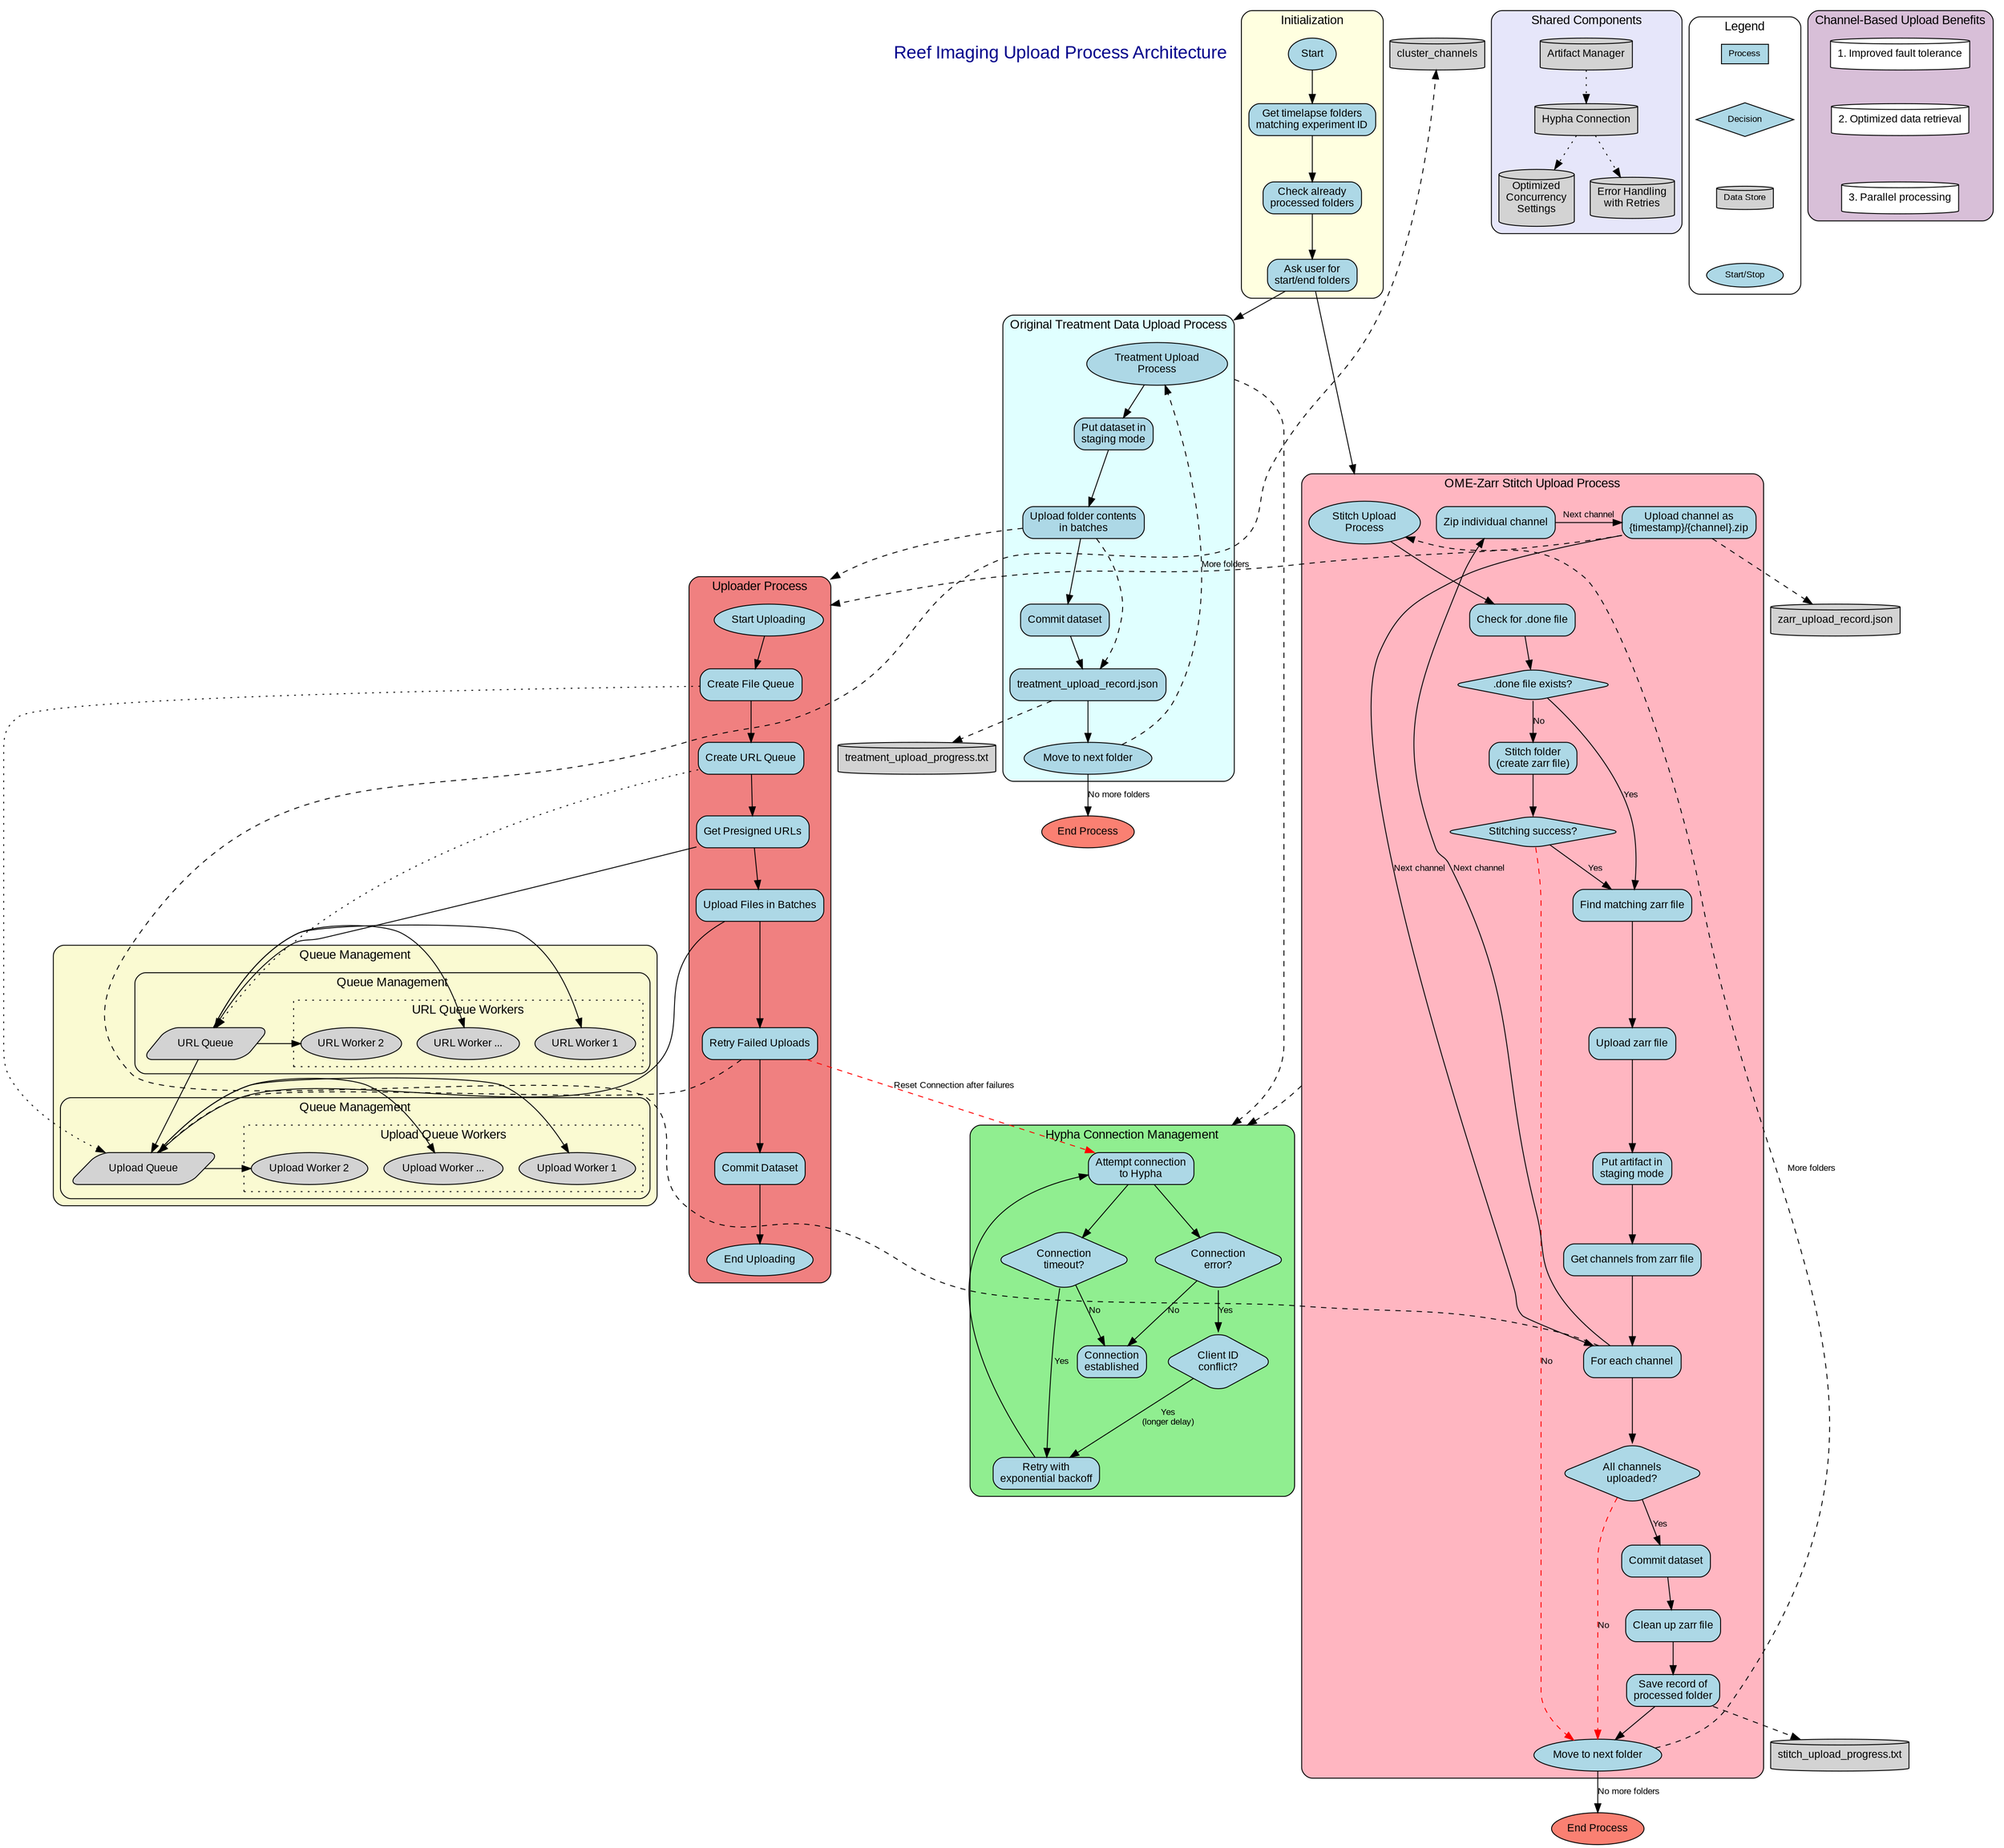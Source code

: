digraph ReefImagingUploadProcess {
    // Graph settings
    rankdir=TB;
    compound=true;
    fontname="Arial";
    fontsize=14;
    node [fontname="Arial", fontsize=12, shape=box, style="rounded,filled", fillcolor=lightblue];
    edge [fontname="Arial", fontsize=10];
    
    // Title
    title [label="Reef Imaging Upload Process Architecture", shape=none, fillcolor=white, fontsize=20, fontcolor=darkblue];
    
    // Subgraph for common initialization
    subgraph cluster_init {
        label="Initialization";
        style="rounded,filled";
        fillcolor=lightyellow;
        
        start [label="Start", shape=oval];
        get_folders [label="Get timelapse folders\nmatching experiment ID"];
        get_processed [label="Check already\nprocessed folders"];
        user_input [label="Ask user for\nstart/end folders"];
        
        start -> get_folders -> get_processed -> user_input;
    }
    
    // OME-Zarr Stitch Upload Process
    subgraph cluster_stitch {
        label="OME-Zarr Stitch Upload Process";
        style="rounded,filled";
        fillcolor=lightpink;
        
        stitch_start [label="Stitch Upload\nProcess", shape=oval];
        check_done [label="Check for .done file"];
        done_exists [label=".done file exists?", shape=diamond];
        stitch_folder [label="Stitch folder\n(create zarr file)"];
        stitch_success [label="Stitching success?", shape=diamond];
        find_zarr [label="Find matching zarr file"];
        upload_zarr [label="Upload zarr file"];
        staging_zarr [label="Put artifact in\nstaging mode"];
        
        // New nodes for channel-based upload
        get_channels [label="Get channels from zarr file"];
        channel_loop [label="For each channel"];
        zip_channel [label="Zip individual channel"];
        upload_channel [label="Upload channel as\n{timestamp}/{channel}.zip"];
        channel_success [label="All channels\nuploaded?", shape=diamond];
        
        commit_zarr [label="Commit dataset"];
        cleanup_zarr [label="Clean up zarr file"];
        stitch_record [label="Save record of\nprocessed folder"];
        stitch_next [label="Move to next folder", shape=oval];
        
        stitch_start -> check_done -> done_exists;
        done_exists -> find_zarr [label="Yes"];
        done_exists -> stitch_folder [label="No"];
        stitch_folder -> stitch_success;
        stitch_success -> find_zarr [label="Yes"];
        stitch_success -> stitch_next [label="No", style=dashed, color=red];
        find_zarr -> upload_zarr;
        upload_zarr -> staging_zarr -> get_channels -> channel_loop;
        channel_loop -> zip_channel -> upload_channel -> channel_loop [constraint=false, label="Next channel"];
        channel_loop -> channel_success;
        channel_success -> commit_zarr [label="Yes"];
        channel_success -> stitch_next [label="No", style=dashed, color=red];
        commit_zarr -> cleanup_zarr -> stitch_record -> stitch_next;
    }
    
    // Hypha Connection Management
    subgraph cluster_connection {
        label="Hypha Connection Management";
        style="rounded,filled";
        fillcolor=lightgreen;
        
        connect [label="Attempt connection\nto Hypha"];
        timeout [label="Connection\ntimeout?", shape=diamond];
        error [label="Connection\nerror?", shape=diamond];
        client_conflict [label="Client ID\nconflict?", shape=diamond];
        retry_connect [label="Retry with\nexponential backoff"];
        connected [label="Connection\nestablished"];
        
        connect -> timeout;
        timeout -> retry_connect [label="Yes"];
        timeout -> connected [label="No"];
        
        connect -> error;
        error -> client_conflict [label="Yes"];
        error -> connected [label="No"];
        
        client_conflict -> retry_connect [label="Yes\n(longer delay)"];
        retry_connect -> connect;
    }
    
    // Original Treatment Data Upload Process
    subgraph cluster_treatment {
        label="Original Treatment Data Upload Process";
        style="rounded,filled";
        fillcolor=lightcyan;
        
        treatment_start [label="Treatment Upload\nProcess", shape=oval];
        treatment_staging [label="Put dataset in\nstaging mode"];
        treatment_upload [label="Upload folder contents\nin batches"];
        treatment_commit [label="Commit dataset"];
        treatment_record [label="Save record of\nprocessed folder"];
        treatment_next [label="Move to next folder", shape=oval];
        
        treatment_start -> treatment_staging -> treatment_upload -> treatment_commit -> treatment_record -> treatment_next;
    }
    
    // Uploader process
    subgraph cluster_uploader {
        label="Uploader Process";
        style="rounded,filled";
        fillcolor=lightcoral;
        
        uploader_start [label="Start Uploading", shape=oval];
        create_queue [label="Create File Queue"];
        create_url_queue [label="Create URL Queue"];
        get_presigned_urls [label="Get Presigned URLs"];
        upload_files [label="Upload Files in Batches"];
        retry_failed [label="Retry Failed Uploads"];
        commit_dataset [label="Commit Dataset"];
        uploader_end [label="End Uploading", shape=oval];
        
        uploader_start -> create_queue -> create_url_queue -> get_presigned_urls -> upload_files -> retry_failed -> commit_dataset -> uploader_end;
    }
    
    // Connect the subgraphs
    user_input -> treatment_start [lhead=cluster_treatment];
    user_input -> stitch_start [lhead=cluster_stitch];
    
    // Connection is used by both processes
    treatment_start -> connect [ltail=cluster_treatment, lhead=cluster_connection, style=dashed];
    stitch_start -> connect [ltail=cluster_stitch, lhead=cluster_connection, style=dashed];
    
    // Demonstrate folder loop
    treatment_next -> treatment_start [label="More folders", constraint=false, style=dashed];
    stitch_next -> stitch_start [label="More folders", constraint=false, style=dashed];
    
    // Exit points for each process
    exit_stitch [label="End Process", shape=oval, fillcolor=salmon];
    exit_treatment [label="End Process", shape=oval, fillcolor=salmon];
    
    // Connect exit points to respective processes
    stitch_next -> exit_stitch [label="No more folders"];
    treatment_next -> exit_treatment [label="No more folders"];
    
    // Files and data stores
    node [shape=cylinder, fillcolor=lightgrey];
    
    stitch_upload_progress [label="stitch_upload_progress.txt"];
    zarr_upload_record [label="zarr_upload_record.json"];
    treatment_progress [label="treatment_upload_progress.txt"];
    treatment_record [label="treatment_upload_record.json"];
    
    stitch_record -> stitch_upload_progress [style=dashed];
    upload_channel -> zarr_upload_record [style=dashed];
    treatment_record -> treatment_progress [style=dashed];
    treatment_upload -> treatment_record [style=dashed];
    
    // Subgraph for shared concepts between processes
    subgraph cluster_shared {
        label="Shared Components";
        style="rounded,filled";
        fillcolor=lavender;
        
        artifact_manager [label="Artifact Manager"];
        hypha_connection [label="Hypha Connection"];
        concurrency [label="Optimized\nConcurrency\nSettings"];
        error_handling [label="Error Handling\nwith Retries"];
        
        artifact_manager -> hypha_connection [style=dotted];
        hypha_connection -> concurrency [style=dotted];
        hypha_connection -> error_handling [style=dotted];
    }
    
    // Legend
    subgraph cluster_legend {
        label="Legend";
        style="rounded,filled";
        fillcolor=white;
        
        node [shape=box, width=0.5, height=0.3, style="filled", fontsize=10];
        process [label="Process", fillcolor=lightblue];
        decision [label="Decision", shape=diamond, fillcolor=lightblue];
        data [label="Data Store", shape=cylinder, fillcolor=lightgrey];
        
        start_stop [label="Start/Stop", shape=oval, fillcolor=lightblue];
        
        process -> decision [style=invis];
        decision -> data [style=invis];
        data -> start_stop [style=invis];
    }
    
    // Connect uploader process to existing processes
    treatment_upload -> uploader_start [lhead=cluster_uploader, style=dashed];
    upload_channel -> uploader_start [lhead=cluster_uploader, style=dashed];
    
    // Queue Management
    subgraph cluster_queue {
        label="Queue Management";
        style="rounded,filled";
        fillcolor=lightgoldenrodyellow;
        
        // Place URL Queue and workers on the left
        subgraph cluster_url_side {
            rank=same;
            url_queue [label="URL Queue", shape=parallelogram];
            
            subgraph cluster_url_workers {
                label="URL Queue Workers";
                style="dotted";
                fillcolor=lightyellow;
                worker1 [label="URL Worker 1", shape=ellipse, style=filled, fillcolor=lightgrey];
                worker2 [label="URL Worker ...", shape=ellipse, style=filled, fillcolor=lightgrey];
                worker3 [label="URL Worker 2", shape=ellipse, style=filled, fillcolor=lightgrey];
            }
        }
        
        // Place Upload Queue and workers on the right
        subgraph cluster_upload_side {
            rank=same;
            upload_queue [label="Upload Queue", shape=parallelogram];
            
            subgraph cluster_upload_workers {
                label="Upload Queue Workers";
                style="dotted";
                fillcolor=lightyellow;
                upload_worker1 [label="Upload Worker 1", shape=ellipse, style=filled, fillcolor=lightgrey];
                upload_worker2 [label="Upload Worker ...", shape=ellipse, style=filled, fillcolor=lightgrey];
                upload_worker3 [label="Upload Worker 2", shape=ellipse, style=filled, fillcolor=lightgrey];
            }
        }
        
        // Connections
        create_url_queue -> url_queue [style=dotted];
        get_presigned_urls -> url_queue;
        create_queue -> upload_queue [style=dotted];
        url_queue -> upload_queue;
        upload_files -> upload_queue;
        retry_failed -> upload_queue [style=dashed];
        
        // Connect workers to queues with cleaner layout
        url_queue -> {worker1 worker2 worker3} [constraint=false];
        upload_queue -> {upload_worker1 upload_worker2 upload_worker3} [constraint=false];
    }
    
    // Demonstrate connection reset after upload failures
    retry_failed -> connect [style=dashed, color=red, label="Reset Connection after failures"];
    
    // Add channel-specific notes
    subgraph cluster_channels {
        label="Channel-Based Upload Benefits";
        style="rounded,filled";
        fillcolor=thistle;
        
        channel_note1 [label="1. Improved fault tolerance", fillcolor=white];
        channel_note2 [label="2. Optimized data retrieval", fillcolor=white];
        channel_note3 [label="3. Parallel processing", fillcolor=white];
        
        channel_note1 -> channel_note2 -> channel_note3 [style=invis];
    }
    
    // Connect the channel notes to the process
    channel_loop -> cluster_channels [style=dashed, lhead=cluster_channels, constraint=false];
} 